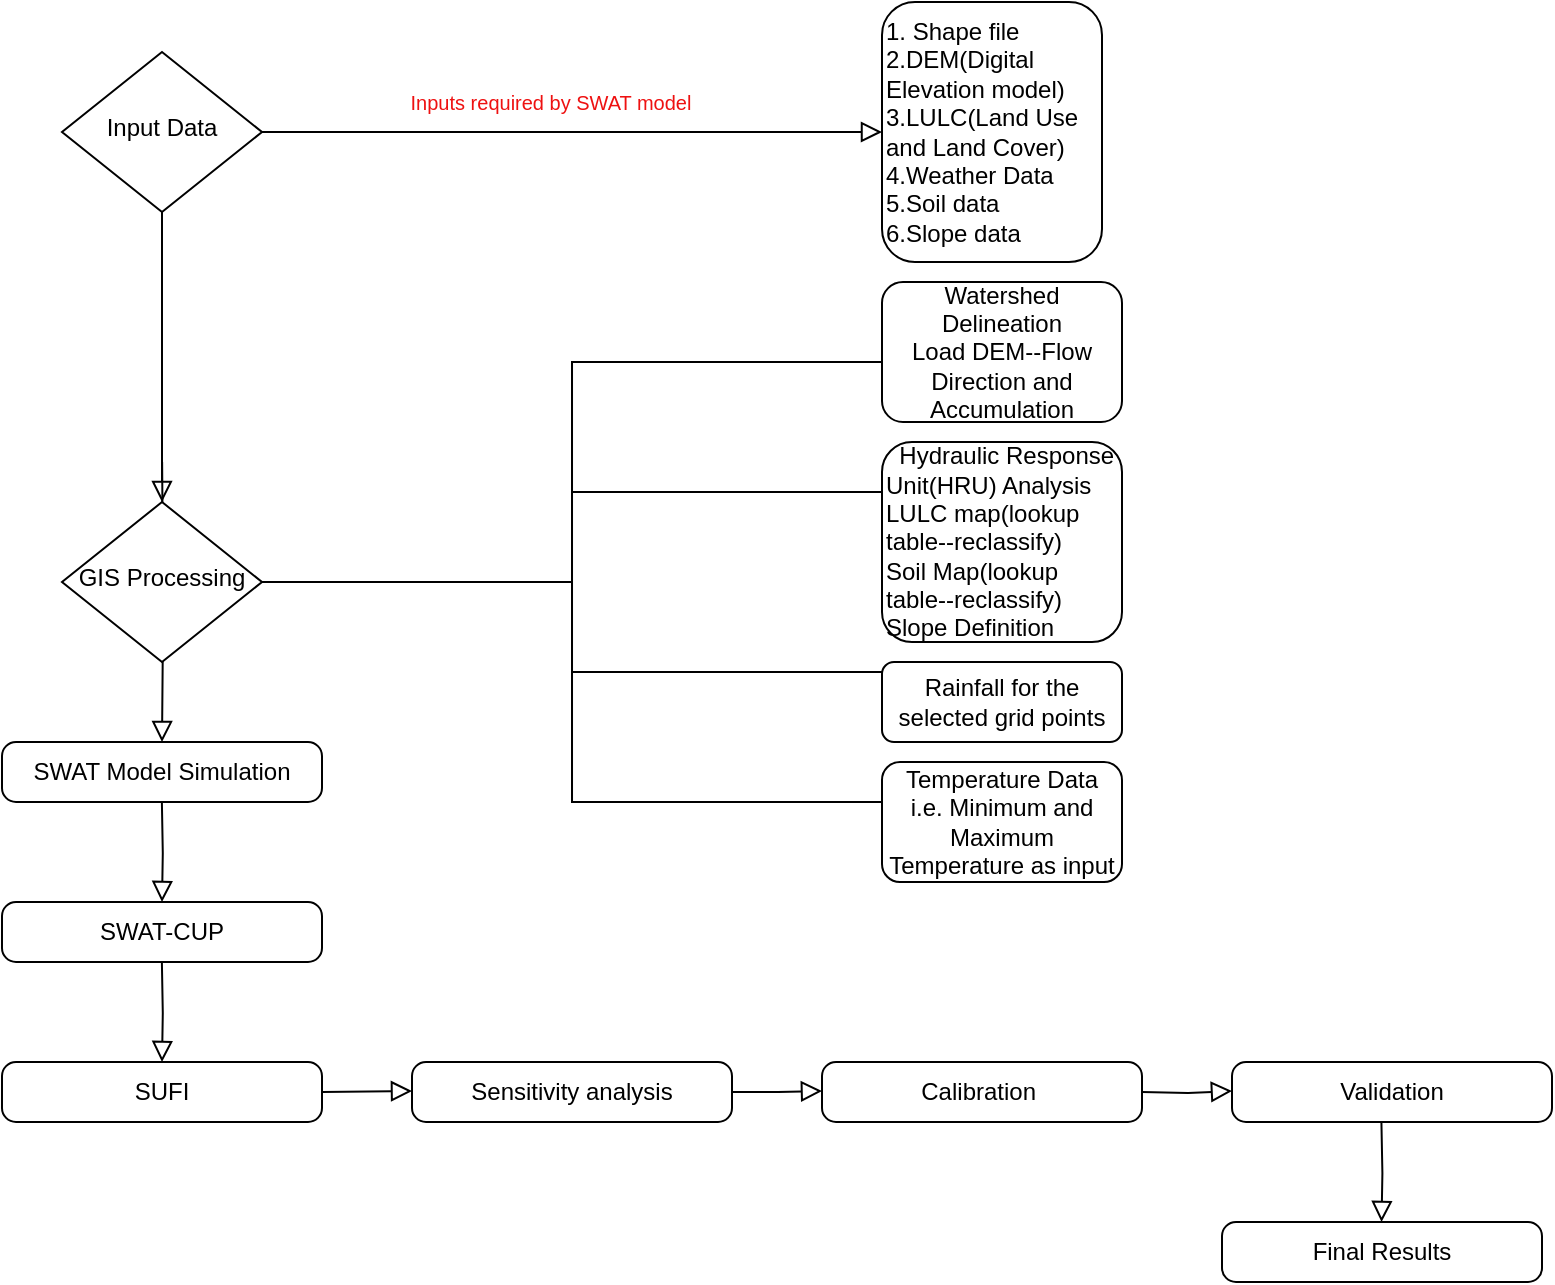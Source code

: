 <mxfile version="24.6.4" type="github">
  <diagram id="C5RBs43oDa-KdzZeNtuy" name="Page-1">
    <mxGraphModel dx="1500" dy="796" grid="1" gridSize="10" guides="1" tooltips="1" connect="1" arrows="1" fold="1" page="1" pageScale="1" pageWidth="827" pageHeight="1169" math="0" shadow="0">
      <root>
        <mxCell id="WIyWlLk6GJQsqaUBKTNV-0" />
        <mxCell id="WIyWlLk6GJQsqaUBKTNV-1" parent="WIyWlLk6GJQsqaUBKTNV-0" />
        <mxCell id="WIyWlLk6GJQsqaUBKTNV-4" value="" style="rounded=0;html=1;jettySize=auto;orthogonalLoop=1;fontSize=11;endArrow=block;endFill=0;endSize=8;strokeWidth=1;shadow=0;labelBackgroundColor=none;edgeStyle=orthogonalEdgeStyle;exitX=0.5;exitY=1;exitDx=0;exitDy=0;" parent="WIyWlLk6GJQsqaUBKTNV-1" source="WIyWlLk6GJQsqaUBKTNV-6" target="WIyWlLk6GJQsqaUBKTNV-10" edge="1">
          <mxGeometry y="20" relative="1" as="geometry">
            <mxPoint as="offset" />
            <mxPoint x="220" y="130" as="sourcePoint" />
          </mxGeometry>
        </mxCell>
        <mxCell id="WIyWlLk6GJQsqaUBKTNV-5" value="" style="edgeStyle=orthogonalEdgeStyle;rounded=0;html=1;jettySize=auto;orthogonalLoop=1;fontSize=11;endArrow=block;endFill=0;endSize=8;strokeWidth=1;shadow=0;labelBackgroundColor=none;" parent="WIyWlLk6GJQsqaUBKTNV-1" source="WIyWlLk6GJQsqaUBKTNV-6" target="WIyWlLk6GJQsqaUBKTNV-7" edge="1">
          <mxGeometry y="10" relative="1" as="geometry">
            <mxPoint as="offset" />
          </mxGeometry>
        </mxCell>
        <mxCell id="WIyWlLk6GJQsqaUBKTNV-6" value="Input Data" style="rhombus;whiteSpace=wrap;html=1;shadow=0;fontFamily=Helvetica;fontSize=12;align=center;strokeWidth=1;spacing=6;spacingTop=-4;" parent="WIyWlLk6GJQsqaUBKTNV-1" vertex="1">
          <mxGeometry x="170" y="45" width="100" height="80" as="geometry" />
        </mxCell>
        <mxCell id="WIyWlLk6GJQsqaUBKTNV-7" value="&lt;div style=&quot;&quot;&gt;1. Shape file&amp;nbsp; &amp;nbsp;&lt;/div&gt;&lt;div style=&quot;&quot;&gt;&lt;span style=&quot;background-color: initial;&quot;&gt;2.DEM(Digital Elevation model)&lt;/span&gt;&lt;/div&gt;&lt;div style=&quot;&quot;&gt;3.LULC(Land Use and Land Cover)&lt;/div&gt;&lt;div style=&quot;&quot;&gt;4.Weather Data&lt;/div&gt;&lt;div style=&quot;&quot;&gt;5.Soil data&lt;/div&gt;&lt;div style=&quot;&quot;&gt;6.Slope data&lt;/div&gt;" style="rounded=1;whiteSpace=wrap;html=1;fontSize=12;glass=0;strokeWidth=1;shadow=0;align=left;" parent="WIyWlLk6GJQsqaUBKTNV-1" vertex="1">
          <mxGeometry x="580" y="20" width="110" height="130" as="geometry" />
        </mxCell>
        <mxCell id="WIyWlLk6GJQsqaUBKTNV-8" value="" style="rounded=0;html=1;jettySize=auto;orthogonalLoop=1;fontSize=11;endArrow=block;endFill=0;endSize=8;strokeWidth=1;shadow=0;labelBackgroundColor=none;edgeStyle=orthogonalEdgeStyle;entryX=0.5;entryY=0;entryDx=0;entryDy=0;" parent="WIyWlLk6GJQsqaUBKTNV-1" target="2zxvoeg9tNZYInOulu1J-22" edge="1">
          <mxGeometry x="0.333" y="20" relative="1" as="geometry">
            <mxPoint as="offset" />
            <mxPoint x="220.059" y="249.953" as="sourcePoint" />
            <mxPoint x="220" y="380" as="targetPoint" />
          </mxGeometry>
        </mxCell>
        <mxCell id="WIyWlLk6GJQsqaUBKTNV-10" value="GIS Processing" style="rhombus;whiteSpace=wrap;html=1;shadow=0;fontFamily=Helvetica;fontSize=12;align=center;strokeWidth=1;spacing=6;spacingTop=-4;" parent="WIyWlLk6GJQsqaUBKTNV-1" vertex="1">
          <mxGeometry x="170" y="270" width="100" height="80" as="geometry" />
        </mxCell>
        <mxCell id="2zxvoeg9tNZYInOulu1J-0" value="Inputs required by SWAT model" style="text;html=1;align=center;verticalAlign=middle;resizable=0;points=[];autosize=1;fillColor=none;fontSize=10;fontColor=#ee1111;" vertex="1" parent="WIyWlLk6GJQsqaUBKTNV-1">
          <mxGeometry x="334" y="55" width="160" height="30" as="geometry" />
        </mxCell>
        <mxCell id="2zxvoeg9tNZYInOulu1J-5" value="" style="strokeWidth=1;html=1;shape=mxgraph.flowchart.annotation_2;align=left;labelPosition=right;pointerEvents=1;" vertex="1" parent="WIyWlLk6GJQsqaUBKTNV-1">
          <mxGeometry x="270" y="265" width="310" height="90" as="geometry" />
        </mxCell>
        <mxCell id="2zxvoeg9tNZYInOulu1J-8" value="" style="strokeWidth=1;html=1;shape=mxgraph.flowchart.annotation_2;align=left;labelPosition=right;pointerEvents=1;" vertex="1" parent="WIyWlLk6GJQsqaUBKTNV-1">
          <mxGeometry x="270.01" y="200" width="309.99" height="220" as="geometry" />
        </mxCell>
        <mxCell id="2zxvoeg9tNZYInOulu1J-11" value="Watershed Delineation&lt;div&gt;Load DEM--Flow Direction and Accumulation&lt;/div&gt;" style="rounded=1;whiteSpace=wrap;html=1;" vertex="1" parent="WIyWlLk6GJQsqaUBKTNV-1">
          <mxGeometry x="580" y="160" width="120" height="70" as="geometry" />
        </mxCell>
        <mxCell id="2zxvoeg9tNZYInOulu1J-12" value="" style="strokeWidth=1;html=1;shape=mxgraph.flowchart.annotation_2;align=left;labelPosition=right;pointerEvents=1;" vertex="1" parent="WIyWlLk6GJQsqaUBKTNV-1">
          <mxGeometry x="270.01" y="200" width="309.99" height="220" as="geometry" />
        </mxCell>
        <mxCell id="2zxvoeg9tNZYInOulu1J-13" value="&lt;div style=&quot;&quot;&gt;&lt;span style=&quot;background-color: initial;&quot;&gt;&amp;nbsp; Hydraulic Response Unit(HRU) Analysis&lt;/span&gt;&lt;/div&gt;&lt;div style=&quot;&quot;&gt;LULC map(lookup table--reclassify)&lt;/div&gt;&lt;div style=&quot;&quot;&gt;Soil Map(&lt;span style=&quot;background-color: initial;&quot;&gt;lookup table--reclassify)&lt;/span&gt;&lt;/div&gt;&lt;div style=&quot;&quot;&gt;&lt;span style=&quot;background-color: initial;&quot;&gt;Slope Definition&lt;/span&gt;&lt;/div&gt;" style="rounded=1;whiteSpace=wrap;html=1;align=left;" vertex="1" parent="WIyWlLk6GJQsqaUBKTNV-1">
          <mxGeometry x="580" y="240" width="120" height="100" as="geometry" />
        </mxCell>
        <mxCell id="2zxvoeg9tNZYInOulu1J-14" value="Temperature Data&lt;div&gt;i.e. Minimum and Maximum Temperature as input&lt;/div&gt;" style="rounded=1;whiteSpace=wrap;html=1;" vertex="1" parent="WIyWlLk6GJQsqaUBKTNV-1">
          <mxGeometry x="580" y="400" width="120" height="60" as="geometry" />
        </mxCell>
        <mxCell id="2zxvoeg9tNZYInOulu1J-15" value="Rainfall for the selected grid points" style="rounded=1;whiteSpace=wrap;html=1;" vertex="1" parent="WIyWlLk6GJQsqaUBKTNV-1">
          <mxGeometry x="580" y="350" width="120" height="40" as="geometry" />
        </mxCell>
        <mxCell id="2zxvoeg9tNZYInOulu1J-22" value="SWAT Model Simulation" style="rounded=1;whiteSpace=wrap;html=1;absoluteArcSize=1;arcSize=14;strokeWidth=1;" vertex="1" parent="WIyWlLk6GJQsqaUBKTNV-1">
          <mxGeometry x="140" y="390" width="160" height="30" as="geometry" />
        </mxCell>
        <mxCell id="2zxvoeg9tNZYInOulu1J-23" value="" style="rounded=0;html=1;jettySize=auto;orthogonalLoop=1;fontSize=11;endArrow=block;endFill=0;endSize=8;strokeWidth=1;shadow=0;labelBackgroundColor=none;edgeStyle=orthogonalEdgeStyle;exitX=0.5;exitY=1;exitDx=0;exitDy=0;" edge="1" parent="WIyWlLk6GJQsqaUBKTNV-1">
          <mxGeometry y="20" relative="1" as="geometry">
            <mxPoint as="offset" />
            <mxPoint x="219.94" y="420" as="sourcePoint" />
            <mxPoint x="220" y="470" as="targetPoint" />
          </mxGeometry>
        </mxCell>
        <mxCell id="2zxvoeg9tNZYInOulu1J-26" value="SWAT-CUP" style="rounded=1;whiteSpace=wrap;html=1;absoluteArcSize=1;arcSize=14;strokeWidth=1;" vertex="1" parent="WIyWlLk6GJQsqaUBKTNV-1">
          <mxGeometry x="140" y="470" width="160" height="30" as="geometry" />
        </mxCell>
        <mxCell id="2zxvoeg9tNZYInOulu1J-27" value="" style="rounded=0;html=1;jettySize=auto;orthogonalLoop=1;fontSize=11;endArrow=block;endFill=0;endSize=8;strokeWidth=1;shadow=0;labelBackgroundColor=none;edgeStyle=orthogonalEdgeStyle;exitX=0.5;exitY=1;exitDx=0;exitDy=0;" edge="1" parent="WIyWlLk6GJQsqaUBKTNV-1">
          <mxGeometry y="20" relative="1" as="geometry">
            <mxPoint as="offset" />
            <mxPoint x="219.94" y="500" as="sourcePoint" />
            <mxPoint x="220" y="550" as="targetPoint" />
          </mxGeometry>
        </mxCell>
        <mxCell id="2zxvoeg9tNZYInOulu1J-28" value="SUFI" style="rounded=1;whiteSpace=wrap;html=1;absoluteArcSize=1;arcSize=14;strokeWidth=1;" vertex="1" parent="WIyWlLk6GJQsqaUBKTNV-1">
          <mxGeometry x="140" y="550" width="160" height="30" as="geometry" />
        </mxCell>
        <mxCell id="2zxvoeg9tNZYInOulu1J-29" value="" style="rounded=0;html=1;jettySize=auto;orthogonalLoop=1;fontSize=11;endArrow=block;endFill=0;endSize=8;strokeWidth=1;shadow=0;labelBackgroundColor=none;edgeStyle=orthogonalEdgeStyle;exitX=1;exitY=0.5;exitDx=0;exitDy=0;" edge="1" parent="WIyWlLk6GJQsqaUBKTNV-1" source="2zxvoeg9tNZYInOulu1J-28">
          <mxGeometry y="20" relative="1" as="geometry">
            <mxPoint as="offset" />
            <mxPoint x="305" y="564.5" as="sourcePoint" />
            <mxPoint x="345" y="564.5" as="targetPoint" />
          </mxGeometry>
        </mxCell>
        <mxCell id="2zxvoeg9tNZYInOulu1J-30" value="Sensitivity analysis" style="rounded=1;whiteSpace=wrap;html=1;absoluteArcSize=1;arcSize=14;strokeWidth=1;" vertex="1" parent="WIyWlLk6GJQsqaUBKTNV-1">
          <mxGeometry x="345" y="550" width="160" height="30" as="geometry" />
        </mxCell>
        <mxCell id="2zxvoeg9tNZYInOulu1J-33" value="" style="rounded=0;html=1;jettySize=auto;orthogonalLoop=1;fontSize=11;endArrow=block;endFill=0;endSize=8;strokeWidth=1;shadow=0;labelBackgroundColor=none;edgeStyle=orthogonalEdgeStyle;exitX=1;exitY=0.5;exitDx=0;exitDy=0;" edge="1" parent="WIyWlLk6GJQsqaUBKTNV-1">
          <mxGeometry y="20" relative="1" as="geometry">
            <mxPoint as="offset" />
            <mxPoint x="505" y="565" as="sourcePoint" />
            <mxPoint x="550" y="564.5" as="targetPoint" />
            <Array as="points">
              <mxPoint x="528" y="565" />
            </Array>
          </mxGeometry>
        </mxCell>
        <mxCell id="2zxvoeg9tNZYInOulu1J-34" value="Calibration&amp;nbsp;" style="rounded=1;whiteSpace=wrap;html=1;absoluteArcSize=1;arcSize=14;strokeWidth=1;" vertex="1" parent="WIyWlLk6GJQsqaUBKTNV-1">
          <mxGeometry x="550" y="550" width="160" height="30" as="geometry" />
        </mxCell>
        <mxCell id="2zxvoeg9tNZYInOulu1J-36" value="" style="rounded=0;html=1;jettySize=auto;orthogonalLoop=1;fontSize=11;endArrow=block;endFill=0;endSize=8;strokeWidth=1;shadow=0;labelBackgroundColor=none;edgeStyle=orthogonalEdgeStyle;exitX=0.5;exitY=1;exitDx=0;exitDy=0;" edge="1" parent="WIyWlLk6GJQsqaUBKTNV-1">
          <mxGeometry y="20" relative="1" as="geometry">
            <mxPoint as="offset" />
            <mxPoint x="829.71" y="580" as="sourcePoint" />
            <mxPoint x="829.77" y="630" as="targetPoint" />
          </mxGeometry>
        </mxCell>
        <mxCell id="2zxvoeg9tNZYInOulu1J-37" value="Final Results" style="rounded=1;whiteSpace=wrap;html=1;absoluteArcSize=1;arcSize=14;strokeWidth=1;" vertex="1" parent="WIyWlLk6GJQsqaUBKTNV-1">
          <mxGeometry x="750" y="630" width="160" height="30" as="geometry" />
        </mxCell>
        <mxCell id="2zxvoeg9tNZYInOulu1J-38" value="" style="rounded=0;html=1;jettySize=auto;orthogonalLoop=1;fontSize=11;endArrow=block;endFill=0;endSize=8;strokeWidth=1;shadow=0;labelBackgroundColor=none;edgeStyle=orthogonalEdgeStyle;exitX=1;exitY=0.5;exitDx=0;exitDy=0;" edge="1" parent="WIyWlLk6GJQsqaUBKTNV-1">
          <mxGeometry y="20" relative="1" as="geometry">
            <mxPoint as="offset" />
            <mxPoint x="710" y="565" as="sourcePoint" />
            <mxPoint x="755" y="564.5" as="targetPoint" />
          </mxGeometry>
        </mxCell>
        <mxCell id="2zxvoeg9tNZYInOulu1J-39" value="Validation" style="rounded=1;whiteSpace=wrap;html=1;absoluteArcSize=1;arcSize=14;strokeWidth=1;" vertex="1" parent="WIyWlLk6GJQsqaUBKTNV-1">
          <mxGeometry x="755" y="550" width="160" height="30" as="geometry" />
        </mxCell>
      </root>
    </mxGraphModel>
  </diagram>
</mxfile>
